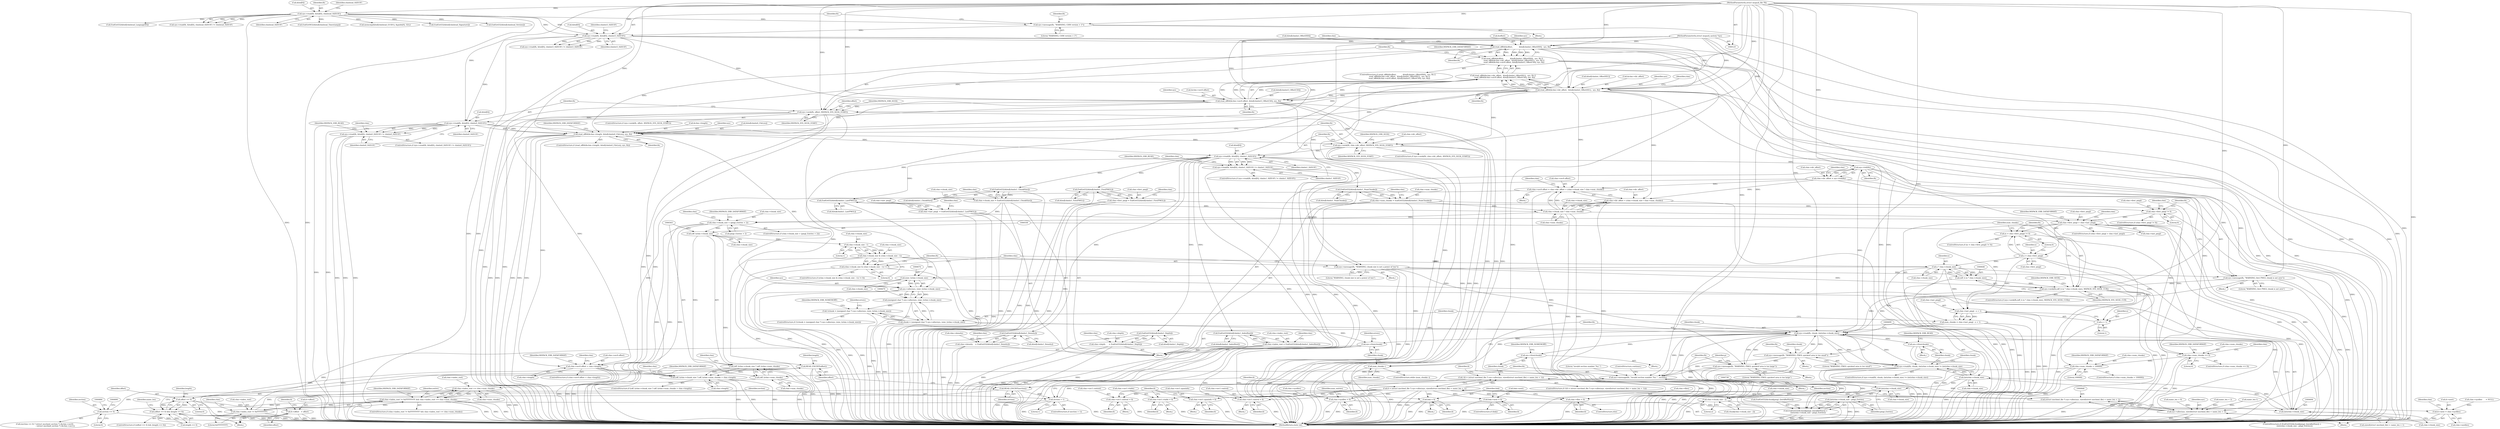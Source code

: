 digraph "0_libmspack_2f084136cfe0d05e5bf5703f3e83c6d955234b4d@API" {
"1000323" [label="(Call,read_off64(&offset,           &buf[chmhst_OffsetHS0],  sys, fh))"];
"1000310" [label="(Call,sys->read(fh, &buf[0], chmhst3_SIZEOF))"];
"1000305" [label="(Call,sys->message(fh, \"WARNING; CHM version > 3\"))"];
"1000233" [label="(Call,sys->read(fh, &buf[0], chmhead_SIZEOF))"];
"1000127" [label="(MethodParameterIn,struct mspack_file *fh)"];
"1000126" [label="(MethodParameterIn,struct mspack_system *sys)"];
"1000322" [label="(Call,read_off64(&offset,           &buf[chmhst_OffsetHS0],  sys, fh) ||\n      read_off64(&chm->dir_offset,  &buf[chmhst_OffsetHS1],  sys, fh) ||\n      read_off64(&chm->sec0.offset, &buf[chmhst3_OffsetCS0], sys, fh))"];
"1000333" [label="(Call,read_off64(&chm->dir_offset,  &buf[chmhst_OffsetHS1],  sys, fh))"];
"1000332" [label="(Call,read_off64(&chm->dir_offset,  &buf[chmhst_OffsetHS1],  sys, fh) ||\n      read_off64(&chm->sec0.offset, &buf[chmhst3_OffsetCS0], sys, fh))"];
"1000344" [label="(Call,read_off64(&chm->sec0.offset, &buf[chmhst3_OffsetCS0], sys, fh))"];
"1000361" [label="(Call,sys->seek(fh, offset, MSPACK_SYS_SEEK_START))"];
"1000370" [label="(Call,sys->read(fh, &buf[0], chmhs0_SIZEOF))"];
"1000369" [label="(Call,sys->read(fh, &buf[0], chmhs0_SIZEOF) != chmhs0_SIZEOF)"];
"1000382" [label="(Call,read_off64(&chm->length, &buf[chmhs0_FileLen], sys, fh))"];
"1000397" [label="(Call,sys->seek(fh, chm->dir_offset, MSPACK_SYS_SEEK_START))"];
"1000408" [label="(Call,sys->read(fh, &buf[0], chmhs1_SIZEOF))"];
"1000407" [label="(Call,sys->read(fh, &buf[0], chmhs1_SIZEOF) != chmhs1_SIZEOF)"];
"1000423" [label="(Call,sys->tell(fh))"];
"1000419" [label="(Call,chm->dir_offset = sys->tell(fh))"];
"1000495" [label="(Call,chm->sec0.offset = chm->dir_offset + (chm->chunk_size * chm->num_chunks))"];
"1000513" [label="(Call,chm->sec0.offset > chm->length)"];
"1000555" [label="(Call,(off_t)chm->chunk_size * (off_t)chm->num_chunks > chm->length)"];
"1000501" [label="(Call,chm->dir_offset + (chm->chunk_size * chm->num_chunks))"];
"1000586" [label="(Call,sys->message(fh, \"WARNING; chunk size is not a power of two\"))"];
"1000596" [label="(Call,sys->message(fh, \"WARNING; first PMGL chunk is not zero\"))"];
"1000643" [label="(Call,sys->seek(fh,(off_t) (x * chm->chunk_size), MSPACK_SYS_SEEK_CUR))"];
"1000690" [label="(Call,sys->read(fh, chunk, (int)chm->chunk_size))"];
"1000689" [label="(Call,sys->read(fh, chunk, (int)chm->chunk_size) != (int)chm->chunk_size)"];
"1000704" [label="(Call,sys->free(chunk))"];
"1000726" [label="(Call,sys->message(fh, \"WARNING; PMGL quickref area is too small\"))"];
"1000744" [label="(Call,sys->message(fh, \"WARNING; PMGL quickref area is too large\"))"];
"1000836" [label="(Call,sys->message(fh, \"invalid section number '%u'.\", section))"];
"1000788" [label="(Call,READ_ENCINT(section))"];
"1000832" [label="(Call,section > 1)"];
"1000880" [label="(Call,section == 0)"];
"1000856" [label="(Call,sys->free(chunk))"];
"1001050" [label="(Call,sys->free(chunk))"];
"1000429" [label="(Call,EndGetI32(&buf[chmhs1_ChunkSize]))"];
"1000425" [label="(Call,chm->chunk_size = EndGetI32(&buf[chmhs1_ChunkSize]))"];
"1000505" [label="(Call,chm->chunk_size * chm->num_chunks)"];
"1000526" [label="(Call,chm->chunk_size < (pmgl_Entries + 2))"];
"1000557" [label="(Call,(off_t)chm->chunk_size)"];
"1000556" [label="(Call,(off_t)chm->chunk_size * (off_t)chm->num_chunks)"];
"1000579" [label="(Call,chm->chunk_size - 1)"];
"1000575" [label="(Call,chm->chunk_size & (chm->chunk_size - 1))"];
"1000574" [label="(Call,(chm->chunk_size & (chm->chunk_size - 1)) != 0)"];
"1000647" [label="(Call,x * chm->chunk_size)"];
"1000645" [label="(Call,(off_t) (x * chm->chunk_size))"];
"1000658" [label="(Call,chm->last_pmgl - x + 1)"];
"1000656" [label="(Call,num_chunks = chm->last_pmgl - x + 1)"];
"1000685" [label="(Call,num_chunks--)"];
"1000662" [label="(Call,x + 1)"];
"1000673" [label="(Call,(size_t)chm->chunk_size)"];
"1000671" [label="(Call,sys->alloc(sys, (size_t)chm->chunk_size))"];
"1000669" [label="(Call,(unsigned char *) sys->alloc(sys, (size_t)chm->chunk_size))"];
"1000666" [label="(Call,!(chunk = (unsigned char *) sys->alloc(sys, (size_t)chm->chunk_size)))"];
"1000667" [label="(Call,chunk = (unsigned char *) sys->alloc(sys, (size_t)chm->chunk_size))"];
"1000847" [label="(Call,sys->alloc(sys, sizeof(struct mschmd_file) + name_len + 1))"];
"1000845" [label="(Call,(struct mschmd_file *) sys->alloc(sys, sizeof(struct mschmd_file) + name_len + 1))"];
"1000842" [label="(Call,!(fi = (struct mschmd_file *) sys->alloc(sys, sizeof(struct mschmd_file) + name_len + 1)))"];
"1000843" [label="(Call,fi = (struct mschmd_file *) sys->alloc(sys, sizeof(struct mschmd_file) + name_len + 1))"];
"1000945" [label="(Call,chm->sec1.content = fi)"];
"1000965" [label="(Call,chm->sec1.control = fi)"];
"1000985" [label="(Call,chm->sec1.spaninfo = fi)"];
"1001005" [label="(Call,chm->sec1.rtable = fi)"];
"1001019" [label="(Call,chm->sysfiles = fi)"];
"1001012" [label="(Call,fi->next = chm->sysfiles)"];
"1001028" [label="(Call,link->next = fi)"];
"1001034" [label="(Call,chm->files = fi)"];
"1001039" [label="(Call,link = fi)"];
"1000693" [label="(Call,(int)chm->chunk_size)"];
"1000698" [label="(Call,(int)chm->chunk_size)"];
"1000737" [label="(Call,(int)chm->chunk_size)"];
"1000736" [label="(Call,(int)chm->chunk_size - pmgl_Entries)"];
"1000730" [label="(Call,EndGetI32(&chunk[pmgl_QuickRefSize]) > \n        ((int)chm->chunk_size - pmgl_Entries))"];
"1000758" [label="(Call,chm->chunk_size - 2)"];
"1000537" [label="(Call,chm->num_chunks == 0)"];
"1000546" [label="(Call,chm->num_chunks > 100000)"];
"1000562" [label="(Call,(off_t)chm->num_chunks)"];
"1000617" [label="(Call,chm->index_root >= chm->num_chunks)"];
"1000611" [label="(Call,chm->index_root != 0xFFFFFFFF && chm->index_root >= chm->num_chunks)"];
"1000438" [label="(Call,EndGetI32(&buf[chmhs1_Density]))"];
"1000434" [label="(Call,chm->density    = EndGetI32(&buf[chmhs1_Density]))"];
"1000447" [label="(Call,EndGetI32(&buf[chmhs1_Depth]))"];
"1000443" [label="(Call,chm->depth      = EndGetI32(&buf[chmhs1_Depth]))"];
"1000456" [label="(Call,EndGetI32(&buf[chmhs1_IndexRoot]))"];
"1000452" [label="(Call,chm->index_root = EndGetI32(&buf[chmhs1_IndexRoot]))"];
"1000612" [label="(Call,chm->index_root != 0xFFFFFFFF)"];
"1000465" [label="(Call,EndGetI32(&buf[chmhs1_NumChunks]))"];
"1000461" [label="(Call,chm->num_chunks = EndGetI32(&buf[chmhs1_NumChunks]))"];
"1000474" [label="(Call,EndGetI32(&buf[chmhs1_FirstPMGL]))"];
"1000470" [label="(Call,chm->first_pmgl = EndGetI32(&buf[chmhs1_FirstPMGL]))"];
"1000590" [label="(Call,chm->first_pmgl != 0)"];
"1000600" [label="(Call,chm->first_pmgl > chm->last_pmgl)"];
"1000634" [label="(Call,(x = chm->first_pmgl) != 0)"];
"1000635" [label="(Call,x = chm->first_pmgl)"];
"1000483" [label="(Call,EndGetI32(&buf[chmhs1_LastPMGL]))"];
"1000479" [label="(Call,chm->last_pmgl  = EndGetI32(&buf[chmhs1_LastPMGL]))"];
"1000790" [label="(Call,READ_ENCINT(offset))"];
"1000811" [label="(Call,offset == 0)"];
"1000810" [label="(Call,(offset == 0) && (length == 0))"];
"1000895" [label="(Call,fi->offset   = offset)"];
"1000360" [label="(ControlStructure,if (sys->seek(fh, offset, MSPACK_SYS_SEEK_START)))"];
"1000516" [label="(Identifier,chm)"];
"1000333" [label="(Call,read_off64(&chm->dir_offset,  &buf[chmhst_OffsetHS1],  sys, fh))"];
"1000743" [label="(Block,)"];
"1000598" [label="(Literal,\"WARNING; first PMGL chunk is not zero\")"];
"1000436" [label="(Identifier,chm)"];
"1000666" [label="(Call,!(chunk = (unsigned char *) sys->alloc(sys, (size_t)chm->chunk_size)))"];
"1000895" [label="(Call,fi->offset   = offset)"];
"1001026" [label="(ControlStructure,if (link))"];
"1000769" [label="(Identifier,num_entries)"];
"1000410" [label="(Call,&buf[0])"];
"1000736" [label="(Call,(int)chm->chunk_size - pmgl_Entries)"];
"1000343" [label="(Identifier,fh)"];
"1001051" [label="(Identifier,chunk)"];
"1000512" [label="(ControlStructure,if (chm->sec0.offset > chm->length))"];
"1000362" [label="(Identifier,fh)"];
"1000453" [label="(Call,chm->index_root)"];
"1000759" [label="(Call,chm->chunk_size)"];
"1000439" [label="(Call,&buf[chmhs1_Density])"];
"1000130" [label="(Block,)"];
"1000418" [label="(Identifier,MSPACK_ERR_READ)"];
"1000470" [label="(Call,chm->first_pmgl = EndGetI32(&buf[chmhs1_FirstPMGL]))"];
"1000326" [label="(Call,&buf[chmhst_OffsetHS0])"];
"1000423" [label="(Call,sys->tell(fh))"];
"1000685" [label="(Call,num_chunks--)"];
"1000844" [label="(Identifier,fi)"];
"1000813" [label="(Literal,0)"];
"1000415" [label="(Identifier,chmhs1_SIZEOF)"];
"1000675" [label="(Call,chm->chunk_size)"];
"1000312" [label="(Call,&buf[0])"];
"1000537" [label="(Call,chm->num_chunks == 0)"];
"1000480" [label="(Call,chm->last_pmgl)"];
"1001038" [label="(Identifier,fi)"];
"1000626" [label="(Identifier,MSPACK_ERR_DATAFORMAT)"];
"1000157" [label="(Call,chm->sysfiles      = NULL)"];
"1000896" [label="(Call,fi->offset)"];
"1000377" [label="(Identifier,chmhs0_SIZEOF)"];
"1000568" [label="(Identifier,chm)"];
"1001034" [label="(Call,chm->files = fi)"];
"1000548" [label="(Identifier,chm)"];
"1000564" [label="(Call,chm->num_chunks)"];
"1000730" [label="(Call,EndGetI32(&chunk[pmgl_QuickRefSize]) > \n        ((int)chm->chunk_size - pmgl_Entries))"];
"1000342" [label="(Identifier,sys)"];
"1000425" [label="(Call,chm->chunk_size = EndGetI32(&buf[chmhs1_ChunkSize]))"];
"1000965" [label="(Call,chm->sec1.control = fi)"];
"1000381" [label="(ControlStructure,if (read_off64(&chm->length, &buf[chmhs0_FileLen], sys, fh)))"];
"1000814" [label="(Call,length == 0)"];
"1000293" [label="(Call,EndGetI32(&buf[chmhead_LanguageID]))"];
"1000945" [label="(Call,chm->sec1.content = fi)"];
"1000618" [label="(Call,chm->index_root)"];
"1000642" [label="(ControlStructure,if (sys->seek(fh,(off_t) (x * chm->chunk_size), MSPACK_SYS_SEEK_CUR)))"];
"1000932" [label="(Block,)"];
"1000857" [label="(Identifier,chunk)"];
"1000452" [label="(Call,chm->index_root = EndGetI32(&buf[chmhs1_IndexRoot]))"];
"1000544" [label="(Identifier,MSPACK_ERR_DATAFORMAT)"];
"1000847" [label="(Call,sys->alloc(sys, sizeof(struct mschmd_file) + name_len + 1))"];
"1001011" [label="(Identifier,fi)"];
"1000811" [label="(Call,offset == 0)"];
"1000513" [label="(Call,chm->sec0.offset > chm->length)"];
"1000369" [label="(Call,sys->read(fh, &buf[0], chmhs0_SIZEOF) != chmhs0_SIZEOF)"];
"1000703" [label="(Block,)"];
"1001029" [label="(Call,link->next)"];
"1000317" [label="(Identifier,chmhst3_SIZEOF)"];
"1000348" [label="(Identifier,chm)"];
"1000589" [label="(ControlStructure,if (chm->first_pmgl != 0))"];
"1000705" [label="(Identifier,chunk)"];
"1000610" [label="(ControlStructure,if (chm->index_root != 0xFFFFFFFF && chm->index_root >= chm->num_chunks))"];
"1000971" [label="(Identifier,fi)"];
"1000434" [label="(Call,chm->density    = EndGetI32(&buf[chmhs1_Density]))"];
"1000643" [label="(Call,sys->seek(fh,(off_t) (x * chm->chunk_size), MSPACK_SYS_SEEK_CUR))"];
"1000494" [label="(Block,)"];
"1001028" [label="(Call,link->next = fi)"];
"1000127" [label="(MethodParameterIn,struct mspack_file *fh)"];
"1000424" [label="(Identifier,fh)"];
"1000619" [label="(Identifier,chm)"];
"1000656" [label="(Call,num_chunks = chm->last_pmgl - x + 1)"];
"1000645" [label="(Call,(off_t) (x * chm->chunk_size))"];
"1000396" [label="(ControlStructure,if (sys->seek(fh, chm->dir_offset, MSPACK_SYS_SEEK_START)))"];
"1000600" [label="(Call,chm->first_pmgl > chm->last_pmgl)"];
"1000836" [label="(Call,sys->message(fh, \"invalid section number '%u'.\", section))"];
"1000899" [label="(Identifier,offset)"];
"1000307" [label="(Literal,\"WARNING; CHM version > 3\")"];
"1000426" [label="(Call,chm->chunk_size)"];
"1000430" [label="(Call,&buf[chmhs1_ChunkSize])"];
"1001040" [label="(Identifier,link)"];
"1001005" [label="(Call,chm->sec1.rtable = fi)"];
"1000471" [label="(Call,chm->first_pmgl)"];
"1000475" [label="(Call,&buf[chmhs1_FirstPMGL])"];
"1000310" [label="(Call,sys->read(fh, &buf[0], chmhst3_SIZEOF))"];
"1000647" [label="(Call,x * chm->chunk_size)"];
"1000810" [label="(Call,(offset == 0) && (length == 0))"];
"1000448" [label="(Call,&buf[chmhs1_Depth])"];
"1000311" [label="(Identifier,fh)"];
"1000539" [label="(Identifier,chm)"];
"1000577" [label="(Identifier,chm)"];
"1000682" [label="(Identifier,errors)"];
"1001055" [label="(Identifier,errors)"];
"1001039" [label="(Call,link = fi)"];
"1000946" [label="(Call,chm->sec1.content)"];
"1000727" [label="(Identifier,fh)"];
"1000746" [label="(Literal,\"WARNING; PMGL quickref area is too large\")"];
"1000673" [label="(Call,(size_t)chm->chunk_size)"];
"1000991" [label="(Identifier,fi)"];
"1000599" [label="(ControlStructure,if (chm->first_pmgl > chm->last_pmgl))"];
"1000882" [label="(Literal,0)"];
"1000351" [label="(Call,&buf[chmhst3_OffsetCS0])"];
"1000734" [label="(Identifier,chunk)"];
"1000739" [label="(Call,chm->chunk_size)"];
"1000951" [label="(Identifier,fi)"];
"1000336" [label="(Identifier,chm)"];
"1000789" [label="(Identifier,section)"];
"1000609" [label="(Identifier,MSPACK_ERR_DATAFORMAT)"];
"1000554" [label="(ControlStructure,if ((off_t)chm->chunk_size * (off_t)chm->num_chunks > chm->length))"];
"1000832" [label="(Call,section > 1)"];
"1000859" [label="(Identifier,MSPACK_ERR_NOMEMORY)"];
"1000559" [label="(Call,chm->chunk_size)"];
"1000671" [label="(Call,sys->alloc(sys, (size_t)chm->chunk_size))"];
"1000579" [label="(Call,chm->chunk_size - 1)"];
"1000383" [label="(Call,&chm->length)"];
"1000826" [label="(Call,name_len-1)"];
"1000528" [label="(Identifier,chm)"];
"1000580" [label="(Call,chm->chunk_size)"];
"1000557" [label="(Call,(off_t)chm->chunk_size)"];
"1000359" [label="(Identifier,MSPACK_ERR_DATAFORMAT)"];
"1000535" [label="(Identifier,MSPACK_ERR_DATAFORMAT)"];
"1000402" [label="(Identifier,MSPACK_SYS_SEEK_START)"];
"1000363" [label="(Identifier,offset)"];
"1000461" [label="(Call,chm->num_chunks = EndGetI32(&buf[chmhs1_NumChunks]))"];
"1000584" [label="(Literal,0)"];
"1000429" [label="(Call,EndGetI32(&buf[chmhs1_ChunkSize]))"];
"1000484" [label="(Call,&buf[chmhs1_LastPMGL])"];
"1000758" [label="(Call,chm->chunk_size - 2)"];
"1000686" [label="(Identifier,num_chunks)"];
"1000665" [label="(ControlStructure,if (!(chunk = (unsigned char *) sys->alloc(sys, (size_t)chm->chunk_size))))"];
"1000232" [label="(Call,sys->read(fh, &buf[0], chmhead_SIZEOF) != chmhead_SIZEOF)"];
"1000831" [label="(ControlStructure,if (section > 1))"];
"1000372" [label="(Call,&buf[0])"];
"1000684" [label="(ControlStructure,while (num_chunks--))"];
"1001050" [label="(Call,sys->free(chunk))"];
"1000601" [label="(Call,chm->first_pmgl)"];
"1000572" [label="(Identifier,MSPACK_ERR_DATAFORMAT)"];
"1000881" [label="(Identifier,section)"];
"1000737" [label="(Call,(int)chm->chunk_size)"];
"1000855" [label="(Block,)"];
"1000862" [label="(Identifier,fi)"];
"1001012" [label="(Call,fi->next = chm->sysfiles)"];
"1000725" [label="(Block,)"];
"1000707" [label="(Identifier,MSPACK_ERR_READ)"];
"1000397" [label="(Call,sys->seek(fh, chm->dir_offset, MSPACK_SYS_SEEK_START))"];
"1000496" [label="(Call,chm->sec0.offset)"];
"1001016" [label="(Call,chm->sysfiles)"];
"1000695" [label="(Call,chm->chunk_size)"];
"1000239" [label="(Identifier,chmhead_SIZEOF)"];
"1000586" [label="(Call,sys->message(fh, \"WARNING; chunk size is not a power of two\"))"];
"1000233" [label="(Call,sys->read(fh, &buf[0], chmhead_SIZEOF))"];
"1000728" [label="(Literal,\"WARNING; PMGL quickref area is too small\")"];
"1000304" [label="(Block,)"];
"1000691" [label="(Identifier,fh)"];
"1000553" [label="(Identifier,MSPACK_ERR_DATAFORMAT)"];
"1001035" [label="(Call,chm->files)"];
"1001021" [label="(Identifier,chm)"];
"1000385" [label="(Identifier,chm)"];
"1000649" [label="(Call,chm->chunk_size)"];
"1000126" [label="(MethodParameterIn,struct mspack_system *sys)"];
"1000391" [label="(Identifier,sys)"];
"1000321" [label="(ControlStructure,if (read_off64(&offset,           &buf[chmhst_OffsetHS0],  sys, fh) ||\n      read_off64(&chm->dir_offset,  &buf[chmhst_OffsetHS1],  sys, fh) ||\n      read_off64(&chm->sec0.offset, &buf[chmhst3_OffsetCS0], sys, fh)))"];
"1000587" [label="(Identifier,fh)"];
"1000454" [label="(Identifier,chm)"];
"1000613" [label="(Call,chm->index_root)"];
"1000501" [label="(Call,chm->dir_offset + (chm->chunk_size * chm->num_chunks))"];
"1000545" [label="(ControlStructure,if (chm->num_chunks > 100000))"];
"1000583" [label="(Literal,1)"];
"1000713" [label="(Identifier,chunk)"];
"1000791" [label="(Identifier,offset)"];
"1000409" [label="(Identifier,fh)"];
"1000556" [label="(Call,(off_t)chm->chunk_size * (off_t)chm->num_chunks)"];
"1000370" [label="(Call,sys->read(fh, &buf[0], chmhs0_SIZEOF))"];
"1000309" [label="(Call,sys->read(fh, &buf[0], chmhst3_SIZEOF) != chmhst3_SIZEOF)"];
"1000438" [label="(Call,EndGetI32(&buf[chmhs1_Density]))"];
"1000652" [label="(Identifier,MSPACK_SYS_SEEK_CUR)"];
"1000332" [label="(Call,read_off64(&chm->dir_offset,  &buf[chmhst_OffsetHS1],  sys, fh) ||\n      read_off64(&chm->sec0.offset, &buf[chmhst3_OffsetCS0], sys, fh))"];
"1000617" [label="(Call,chm->index_root >= chm->num_chunks)"];
"1000604" [label="(Call,chm->last_pmgl)"];
"1000614" [label="(Identifier,chm)"];
"1000419" [label="(Call,chm->dir_offset = sys->tell(fh))"];
"1000382" [label="(Call,read_off64(&chm->length, &buf[chmhs0_FileLen], sys, fh))"];
"1000668" [label="(Identifier,chunk)"];
"1000984" [label="(Block,)"];
"1000756" [label="(Call,chunk[chm->chunk_size - 2])"];
"1000662" [label="(Call,x + 1)"];
"1000331" [label="(Identifier,fh)"];
"1000594" [label="(Literal,0)"];
"1000456" [label="(Call,EndGetI32(&buf[chmhs1_IndexRoot]))"];
"1000821" [label="(Identifier,name_len)"];
"1000835" [label="(Block,)"];
"1000879" [label="(Call,(section == 0) ? (struct mschmd_section *) (&chm->sec0)\n                                     : (struct mschmd_section *) (&chm->sec1))"];
"1000574" [label="(Call,(chm->chunk_size & (chm->chunk_size - 1)) != 0)"];
"1000820" [label="(Call,name_len > 0)"];
"1000435" [label="(Call,chm->density)"];
"1000664" [label="(Literal,1)"];
"1001019" [label="(Call,chm->sysfiles = fi)"];
"1001033" [label="(ControlStructure,else)"];
"1000644" [label="(Identifier,fh)"];
"1000986" [label="(Call,chm->sec1.spaninfo)"];
"1000483" [label="(Call,EndGetI32(&buf[chmhs1_LastPMGL]))"];
"1000602" [label="(Identifier,chm)"];
"1000505" [label="(Call,chm->chunk_size * chm->num_chunks)"];
"1000421" [label="(Identifier,chm)"];
"1001014" [label="(Identifier,fi)"];
"1000322" [label="(Call,read_off64(&offset,           &buf[chmhst_OffsetHS0],  sys, fh) ||\n      read_off64(&chm->dir_offset,  &buf[chmhst_OffsetHS1],  sys, fh) ||\n      read_off64(&chm->sec0.offset, &buf[chmhst3_OffsetCS0], sys, fh))"];
"1000462" [label="(Call,chm->num_chunks)"];
"1000838" [label="(Literal,\"invalid section number '%u'.\")"];
"1000526" [label="(Call,chm->chunk_size < (pmgl_Entries + 2))"];
"1000284" [label="(Call,EndGetM32(&buf[chmhead_Timestamp]))"];
"1000338" [label="(Call,&buf[chmhst_OffsetHS1])"];
"1000355" [label="(Identifier,sys)"];
"1000592" [label="(Identifier,chm)"];
"1000680" [label="(Identifier,MSPACK_ERR_NOMEMORY)"];
"1000597" [label="(Identifier,fh)"];
"1000525" [label="(ControlStructure,if (chm->chunk_size < (pmgl_Entries + 2)))"];
"1000506" [label="(Call,chm->chunk_size)"];
"1000840" [label="(ControlStructure,continue;)"];
"1000457" [label="(Call,&buf[chmhs1_IndexRoot])"];
"1000536" [label="(ControlStructure,if (chm->num_chunks == 0))"];
"1000502" [label="(Call,chm->dir_offset)"];
"1000629" [label="(Identifier,entire)"];
"1000809" [label="(ControlStructure,if ((offset == 0) && (length == 0)))"];
"1000371" [label="(Identifier,fh)"];
"1000316" [label="(Identifier,chmhst3_SIZEOF)"];
"1000573" [label="(ControlStructure,if ((chm->chunk_size & (chm->chunk_size - 1)) != 0))"];
"1000414" [label="(Identifier,chmhs1_SIZEOF)"];
"1000562" [label="(Call,(off_t)chm->num_chunks)"];
"1000575" [label="(Call,chm->chunk_size & (chm->chunk_size - 1))"];
"1000514" [label="(Call,chm->sec0.offset)"];
"1000344" [label="(Call,read_off64(&chm->sec0.offset, &buf[chmhst3_OffsetCS0], sys, fh))"];
"1000555" [label="(Call,(off_t)chm->chunk_size * (off_t)chm->num_chunks > chm->length)"];
"1000235" [label="(Call,&buf[0])"];
"1000672" [label="(Identifier,sys)"];
"1000841" [label="(ControlStructure,if (!(fi = (struct mschmd_file *) sys->alloc(sys, sizeof(struct mschmd_file) + name_len + 1))))"];
"1000637" [label="(Call,chm->first_pmgl)"];
"1000509" [label="(Call,chm->num_chunks)"];
"1000944" [label="(Block,)"];
"1000985" [label="(Call,chm->sec1.spaninfo = fi)"];
"1000474" [label="(Call,EndGetI32(&buf[chmhs1_FirstPMGL]))"];
"1000843" [label="(Call,fi = (struct mschmd_file *) sys->alloc(sys, sizeof(struct mschmd_file) + name_len + 1))"];
"1000324" [label="(Call,&offset)"];
"1000770" [label="(Block,)"];
"1000463" [label="(Identifier,chm)"];
"1000616" [label="(Literal,0xFFFFFFFF)"];
"1000466" [label="(Call,&buf[chmhs1_NumChunks])"];
"1000585" [label="(Block,)"];
"1000744" [label="(Call,sys->message(fh, \"WARNING; PMGL quickref area is too large\"))"];
"1000729" [label="(ControlStructure,if (EndGetI32(&chunk[pmgl_QuickRefSize]) > \n        ((int)chm->chunk_size - pmgl_Entries)))"];
"1001013" [label="(Call,fi->next)"];
"1000495" [label="(Call,chm->sec0.offset = chm->dir_offset + (chm->chunk_size * chm->num_chunks))"];
"1000698" [label="(Call,(int)chm->chunk_size)"];
"1000690" [label="(Call,sys->read(fh, chunk, (int)chm->chunk_size))"];
"1000334" [label="(Call,&chm->dir_offset)"];
"1000667" [label="(Call,chunk = (unsigned char *) sys->alloc(sys, (size_t)chm->chunk_size))"];
"1000663" [label="(Identifier,x)"];
"1000849" [label="(Call,sizeof(struct mschmd_file) + name_len + 1)"];
"1000405" [label="(Identifier,MSPACK_ERR_SEEK)"];
"1000815" [label="(Identifier,length)"];
"1000834" [label="(Literal,1)"];
"1000367" [label="(Identifier,MSPACK_ERR_SEEK)"];
"1001059" [label="(MethodReturn,static int)"];
"1001004" [label="(Block,)"];
"1000726" [label="(Call,sys->message(fh, \"WARNING; PMGL quickref area is too small\"))"];
"1000443" [label="(Call,chm->depth      = EndGetI32(&buf[chmhs1_Depth]))"];
"1000541" [label="(Literal,0)"];
"1000345" [label="(Call,&chm->sec0.offset)"];
"1000392" [label="(Identifier,fh)"];
"1000576" [label="(Call,chm->chunk_size)"];
"1000567" [label="(Call,chm->length)"];
"1000376" [label="(Identifier,chmhs0_SIZEOF)"];
"1001006" [label="(Call,chm->sec1.rtable)"];
"1000689" [label="(Call,sys->read(fh, chunk, (int)chm->chunk_size) != (int)chm->chunk_size)"];
"1000839" [label="(Identifier,section)"];
"1000640" [label="(Literal,0)"];
"1000330" [label="(Identifier,sys)"];
"1000234" [label="(Identifier,fh)"];
"1000364" [label="(Identifier,MSPACK_SYS_SEEK_START)"];
"1000595" [label="(Block,)"];
"1000420" [label="(Call,chm->dir_offset)"];
"1000657" [label="(Identifier,num_chunks)"];
"1000856" [label="(Call,sys->free(chunk))"];
"1000848" [label="(Identifier,sys)"];
"1000659" [label="(Call,chm->last_pmgl)"];
"1000465" [label="(Call,EndGetI32(&buf[chmhs1_NumChunks]))"];
"1000447" [label="(Call,EndGetI32(&buf[chmhs1_Depth]))"];
"1001025" [label="(Block,)"];
"1000790" [label="(Call,READ_ENCINT(offset))"];
"1000704" [label="(Call,sys->free(chunk))"];
"1000546" [label="(Call,chm->num_chunks > 100000)"];
"1000407" [label="(Call,sys->read(fh, &buf[0], chmhs1_SIZEOF) != chmhs1_SIZEOF)"];
"1000596" [label="(Call,sys->message(fh, \"WARNING; first PMGL chunk is not zero\"))"];
"1000964" [label="(Block,)"];
"1000491" [label="(Identifier,chm)"];
"1000472" [label="(Identifier,chm)"];
"1000837" [label="(Identifier,fh)"];
"1000398" [label="(Identifier,fh)"];
"1000240" [label="(Identifier,chmhead_SIZEOF)"];
"1000612" [label="(Call,chm->index_root != 0xFFFFFFFF)"];
"1000633" [label="(ControlStructure,if ((x = chm->first_pmgl) != 0))"];
"1000693" [label="(Call,(int)chm->chunk_size)"];
"1000658" [label="(Call,chm->last_pmgl - x + 1)"];
"1001041" [label="(Identifier,fi)"];
"1000445" [label="(Identifier,chm)"];
"1000745" [label="(Identifier,fh)"];
"1000305" [label="(Call,sys->message(fh, \"WARNING; CHM version > 3\"))"];
"1000692" [label="(Identifier,chunk)"];
"1000793" [label="(Identifier,length)"];
"1000527" [label="(Call,chm->chunk_size)"];
"1000387" [label="(Call,&buf[chmhs0_FileLen])"];
"1000700" [label="(Call,chm->chunk_size)"];
"1001023" [label="(Identifier,fi)"];
"1000591" [label="(Call,chm->first_pmgl)"];
"1000634" [label="(Call,(x = chm->first_pmgl) != 0)"];
"1000368" [label="(ControlStructure,if (sys->read(fh, &buf[0], chmhs0_SIZEOF) != chmhs0_SIZEOF))"];
"1000427" [label="(Identifier,chm)"];
"1000590" [label="(Call,chm->first_pmgl != 0)"];
"1000731" [label="(Call,EndGetI32(&chunk[pmgl_QuickRefSize]))"];
"1000530" [label="(Call,pmgl_Entries + 2)"];
"1000588" [label="(Literal,\"WARNING; chunk size is not a power of two\")"];
"1000524" [label="(Identifier,MSPACK_ERR_DATAFORMAT)"];
"1001020" [label="(Call,chm->sysfiles)"];
"1000842" [label="(Call,!(fi = (struct mschmd_file *) sys->alloc(sys, sizeof(struct mschmd_file) + name_len + 1)))"];
"1000796" [label="(Call,name_len < 2)"];
"1000966" [label="(Call,chm->sec1.control)"];
"1000257" [label="(Call,memcmp(&buf[chmhead_GUID1], &guids[0], 32L))"];
"1000356" [label="(Identifier,fh)"];
"1000833" [label="(Identifier,section)"];
"1000408" [label="(Call,sys->read(fh, &buf[0], chmhs1_SIZEOF))"];
"1000845" [label="(Call,(struct mschmd_file *) sys->alloc(sys, sizeof(struct mschmd_file) + name_len + 1))"];
"1000399" [label="(Call,chm->dir_offset)"];
"1000669" [label="(Call,(unsigned char *) sys->alloc(sys, (size_t)chm->chunk_size))"];
"1000902" [label="(Identifier,fi)"];
"1000655" [label="(Identifier,MSPACK_ERR_SEEK)"];
"1000395" [label="(Identifier,MSPACK_ERR_DATAFORMAT)"];
"1000406" [label="(ControlStructure,if (sys->read(fh, &buf[0], chmhs1_SIZEOF) != chmhs1_SIZEOF))"];
"1000481" [label="(Identifier,chm)"];
"1000519" [label="(Call,chm->length)"];
"1000538" [label="(Call,chm->num_chunks)"];
"1001032" [label="(Identifier,fi)"];
"1000323" [label="(Call,read_off64(&offset,           &buf[chmhst_OffsetHS0],  sys, fh))"];
"1000246" [label="(Call,EndGetI32(&buf[chmhead_Signature]))"];
"1000636" [label="(Identifier,x)"];
"1000479" [label="(Call,chm->last_pmgl  = EndGetI32(&buf[chmhs1_LastPMGL]))"];
"1000361" [label="(Call,sys->seek(fh, offset, MSPACK_SYS_SEEK_START))"];
"1000621" [label="(Call,chm->num_chunks)"];
"1000547" [label="(Call,chm->num_chunks)"];
"1000762" [label="(Literal,2)"];
"1000812" [label="(Identifier,offset)"];
"1000444" [label="(Call,chm->depth)"];
"1000380" [label="(Identifier,MSPACK_ERR_READ)"];
"1000550" [label="(Literal,100000)"];
"1000306" [label="(Identifier,fh)"];
"1000880" [label="(Call,section == 0)"];
"1000275" [label="(Call,EndGetI32(&buf[chmhead_Version]))"];
"1000611" [label="(Call,chm->index_root != 0xFFFFFFFF && chm->index_root >= chm->num_chunks)"];
"1000742" [label="(Identifier,pmgl_Entries)"];
"1000748" [label="(Identifier,p)"];
"1000688" [label="(ControlStructure,if (sys->read(fh, chunk, (int)chm->chunk_size) != (int)chm->chunk_size))"];
"1000635" [label="(Call,x = chm->first_pmgl)"];
"1000788" [label="(Call,READ_ENCINT(section))"];
"1000648" [label="(Identifier,x)"];
"1000323" -> "1000322"  [label="AST: "];
"1000323" -> "1000331"  [label="CFG: "];
"1000324" -> "1000323"  [label="AST: "];
"1000326" -> "1000323"  [label="AST: "];
"1000330" -> "1000323"  [label="AST: "];
"1000331" -> "1000323"  [label="AST: "];
"1000336" -> "1000323"  [label="CFG: "];
"1000322" -> "1000323"  [label="CFG: "];
"1000323" -> "1001059"  [label="DDG: "];
"1000323" -> "1001059"  [label="DDG: "];
"1000323" -> "1001059"  [label="DDG: "];
"1000323" -> "1001059"  [label="DDG: "];
"1000323" -> "1000322"  [label="DDG: "];
"1000323" -> "1000322"  [label="DDG: "];
"1000323" -> "1000322"  [label="DDG: "];
"1000323" -> "1000322"  [label="DDG: "];
"1000310" -> "1000323"  [label="DDG: "];
"1000310" -> "1000323"  [label="DDG: "];
"1000126" -> "1000323"  [label="DDG: "];
"1000127" -> "1000323"  [label="DDG: "];
"1000323" -> "1000333"  [label="DDG: "];
"1000323" -> "1000333"  [label="DDG: "];
"1000323" -> "1000361"  [label="DDG: "];
"1000323" -> "1000382"  [label="DDG: "];
"1000310" -> "1000309"  [label="AST: "];
"1000310" -> "1000316"  [label="CFG: "];
"1000311" -> "1000310"  [label="AST: "];
"1000312" -> "1000310"  [label="AST: "];
"1000316" -> "1000310"  [label="AST: "];
"1000317" -> "1000310"  [label="CFG: "];
"1000310" -> "1001059"  [label="DDG: "];
"1000310" -> "1001059"  [label="DDG: "];
"1000310" -> "1000309"  [label="DDG: "];
"1000310" -> "1000309"  [label="DDG: "];
"1000310" -> "1000309"  [label="DDG: "];
"1000305" -> "1000310"  [label="DDG: "];
"1000233" -> "1000310"  [label="DDG: "];
"1000233" -> "1000310"  [label="DDG: "];
"1000127" -> "1000310"  [label="DDG: "];
"1000310" -> "1000333"  [label="DDG: "];
"1000310" -> "1000344"  [label="DDG: "];
"1000310" -> "1000370"  [label="DDG: "];
"1000305" -> "1000304"  [label="AST: "];
"1000305" -> "1000307"  [label="CFG: "];
"1000306" -> "1000305"  [label="AST: "];
"1000307" -> "1000305"  [label="AST: "];
"1000311" -> "1000305"  [label="CFG: "];
"1000305" -> "1001059"  [label="DDG: "];
"1000233" -> "1000305"  [label="DDG: "];
"1000127" -> "1000305"  [label="DDG: "];
"1000233" -> "1000232"  [label="AST: "];
"1000233" -> "1000239"  [label="CFG: "];
"1000234" -> "1000233"  [label="AST: "];
"1000235" -> "1000233"  [label="AST: "];
"1000239" -> "1000233"  [label="AST: "];
"1000240" -> "1000233"  [label="CFG: "];
"1000233" -> "1001059"  [label="DDG: "];
"1000233" -> "1001059"  [label="DDG: "];
"1000233" -> "1000232"  [label="DDG: "];
"1000233" -> "1000232"  [label="DDG: "];
"1000233" -> "1000232"  [label="DDG: "];
"1000127" -> "1000233"  [label="DDG: "];
"1000233" -> "1000246"  [label="DDG: "];
"1000233" -> "1000257"  [label="DDG: "];
"1000233" -> "1000275"  [label="DDG: "];
"1000233" -> "1000284"  [label="DDG: "];
"1000233" -> "1000293"  [label="DDG: "];
"1000127" -> "1000125"  [label="AST: "];
"1000127" -> "1001059"  [label="DDG: "];
"1000127" -> "1000333"  [label="DDG: "];
"1000127" -> "1000344"  [label="DDG: "];
"1000127" -> "1000361"  [label="DDG: "];
"1000127" -> "1000370"  [label="DDG: "];
"1000127" -> "1000382"  [label="DDG: "];
"1000127" -> "1000397"  [label="DDG: "];
"1000127" -> "1000408"  [label="DDG: "];
"1000127" -> "1000423"  [label="DDG: "];
"1000127" -> "1000586"  [label="DDG: "];
"1000127" -> "1000596"  [label="DDG: "];
"1000127" -> "1000643"  [label="DDG: "];
"1000127" -> "1000690"  [label="DDG: "];
"1000127" -> "1000726"  [label="DDG: "];
"1000127" -> "1000744"  [label="DDG: "];
"1000127" -> "1000836"  [label="DDG: "];
"1000126" -> "1000125"  [label="AST: "];
"1000126" -> "1001059"  [label="DDG: "];
"1000126" -> "1000333"  [label="DDG: "];
"1000126" -> "1000344"  [label="DDG: "];
"1000126" -> "1000382"  [label="DDG: "];
"1000126" -> "1000671"  [label="DDG: "];
"1000126" -> "1000847"  [label="DDG: "];
"1000322" -> "1000321"  [label="AST: "];
"1000322" -> "1000332"  [label="CFG: "];
"1000332" -> "1000322"  [label="AST: "];
"1000359" -> "1000322"  [label="CFG: "];
"1000362" -> "1000322"  [label="CFG: "];
"1000322" -> "1001059"  [label="DDG: "];
"1000322" -> "1001059"  [label="DDG: "];
"1000322" -> "1001059"  [label="DDG: "];
"1000332" -> "1000322"  [label="DDG: "];
"1000332" -> "1000322"  [label="DDG: "];
"1000333" -> "1000332"  [label="AST: "];
"1000333" -> "1000343"  [label="CFG: "];
"1000334" -> "1000333"  [label="AST: "];
"1000338" -> "1000333"  [label="AST: "];
"1000342" -> "1000333"  [label="AST: "];
"1000343" -> "1000333"  [label="AST: "];
"1000348" -> "1000333"  [label="CFG: "];
"1000332" -> "1000333"  [label="CFG: "];
"1000333" -> "1001059"  [label="DDG: "];
"1000333" -> "1001059"  [label="DDG: "];
"1000333" -> "1001059"  [label="DDG: "];
"1000333" -> "1001059"  [label="DDG: "];
"1000333" -> "1000332"  [label="DDG: "];
"1000333" -> "1000332"  [label="DDG: "];
"1000333" -> "1000332"  [label="DDG: "];
"1000333" -> "1000332"  [label="DDG: "];
"1000333" -> "1000344"  [label="DDG: "];
"1000333" -> "1000344"  [label="DDG: "];
"1000333" -> "1000361"  [label="DDG: "];
"1000333" -> "1000382"  [label="DDG: "];
"1000333" -> "1000397"  [label="DDG: "];
"1000333" -> "1000495"  [label="DDG: "];
"1000333" -> "1000501"  [label="DDG: "];
"1000332" -> "1000344"  [label="CFG: "];
"1000344" -> "1000332"  [label="AST: "];
"1000332" -> "1001059"  [label="DDG: "];
"1000332" -> "1001059"  [label="DDG: "];
"1000344" -> "1000332"  [label="DDG: "];
"1000344" -> "1000332"  [label="DDG: "];
"1000344" -> "1000332"  [label="DDG: "];
"1000344" -> "1000332"  [label="DDG: "];
"1000344" -> "1000356"  [label="CFG: "];
"1000345" -> "1000344"  [label="AST: "];
"1000351" -> "1000344"  [label="AST: "];
"1000355" -> "1000344"  [label="AST: "];
"1000356" -> "1000344"  [label="AST: "];
"1000344" -> "1001059"  [label="DDG: "];
"1000344" -> "1001059"  [label="DDG: "];
"1000344" -> "1001059"  [label="DDG: "];
"1000344" -> "1001059"  [label="DDG: "];
"1000344" -> "1000361"  [label="DDG: "];
"1000344" -> "1000382"  [label="DDG: "];
"1000344" -> "1000513"  [label="DDG: "];
"1000361" -> "1000360"  [label="AST: "];
"1000361" -> "1000364"  [label="CFG: "];
"1000362" -> "1000361"  [label="AST: "];
"1000363" -> "1000361"  [label="AST: "];
"1000364" -> "1000361"  [label="AST: "];
"1000367" -> "1000361"  [label="CFG: "];
"1000371" -> "1000361"  [label="CFG: "];
"1000361" -> "1001059"  [label="DDG: "];
"1000361" -> "1001059"  [label="DDG: "];
"1000361" -> "1001059"  [label="DDG: "];
"1000361" -> "1001059"  [label="DDG: "];
"1000361" -> "1000370"  [label="DDG: "];
"1000361" -> "1000397"  [label="DDG: "];
"1000361" -> "1000790"  [label="DDG: "];
"1000370" -> "1000369"  [label="AST: "];
"1000370" -> "1000376"  [label="CFG: "];
"1000371" -> "1000370"  [label="AST: "];
"1000372" -> "1000370"  [label="AST: "];
"1000376" -> "1000370"  [label="AST: "];
"1000377" -> "1000370"  [label="CFG: "];
"1000370" -> "1001059"  [label="DDG: "];
"1000370" -> "1001059"  [label="DDG: "];
"1000370" -> "1000369"  [label="DDG: "];
"1000370" -> "1000369"  [label="DDG: "];
"1000370" -> "1000369"  [label="DDG: "];
"1000370" -> "1000382"  [label="DDG: "];
"1000370" -> "1000382"  [label="DDG: "];
"1000370" -> "1000408"  [label="DDG: "];
"1000369" -> "1000368"  [label="AST: "];
"1000369" -> "1000377"  [label="CFG: "];
"1000377" -> "1000369"  [label="AST: "];
"1000380" -> "1000369"  [label="CFG: "];
"1000385" -> "1000369"  [label="CFG: "];
"1000369" -> "1001059"  [label="DDG: "];
"1000369" -> "1001059"  [label="DDG: "];
"1000369" -> "1001059"  [label="DDG: "];
"1000382" -> "1000381"  [label="AST: "];
"1000382" -> "1000392"  [label="CFG: "];
"1000383" -> "1000382"  [label="AST: "];
"1000387" -> "1000382"  [label="AST: "];
"1000391" -> "1000382"  [label="AST: "];
"1000392" -> "1000382"  [label="AST: "];
"1000395" -> "1000382"  [label="CFG: "];
"1000398" -> "1000382"  [label="CFG: "];
"1000382" -> "1001059"  [label="DDG: "];
"1000382" -> "1001059"  [label="DDG: "];
"1000382" -> "1001059"  [label="DDG: "];
"1000382" -> "1001059"  [label="DDG: "];
"1000382" -> "1001059"  [label="DDG: "];
"1000382" -> "1000397"  [label="DDG: "];
"1000382" -> "1000513"  [label="DDG: "];
"1000382" -> "1000555"  [label="DDG: "];
"1000382" -> "1000671"  [label="DDG: "];
"1000397" -> "1000396"  [label="AST: "];
"1000397" -> "1000402"  [label="CFG: "];
"1000398" -> "1000397"  [label="AST: "];
"1000399" -> "1000397"  [label="AST: "];
"1000402" -> "1000397"  [label="AST: "];
"1000405" -> "1000397"  [label="CFG: "];
"1000409" -> "1000397"  [label="CFG: "];
"1000397" -> "1001059"  [label="DDG: "];
"1000397" -> "1001059"  [label="DDG: "];
"1000397" -> "1001059"  [label="DDG: "];
"1000397" -> "1001059"  [label="DDG: "];
"1000397" -> "1000408"  [label="DDG: "];
"1000408" -> "1000407"  [label="AST: "];
"1000408" -> "1000414"  [label="CFG: "];
"1000409" -> "1000408"  [label="AST: "];
"1000410" -> "1000408"  [label="AST: "];
"1000414" -> "1000408"  [label="AST: "];
"1000415" -> "1000408"  [label="CFG: "];
"1000408" -> "1001059"  [label="DDG: "];
"1000408" -> "1001059"  [label="DDG: "];
"1000408" -> "1000407"  [label="DDG: "];
"1000408" -> "1000407"  [label="DDG: "];
"1000408" -> "1000407"  [label="DDG: "];
"1000408" -> "1000423"  [label="DDG: "];
"1000408" -> "1000429"  [label="DDG: "];
"1000408" -> "1000438"  [label="DDG: "];
"1000408" -> "1000447"  [label="DDG: "];
"1000408" -> "1000456"  [label="DDG: "];
"1000408" -> "1000465"  [label="DDG: "];
"1000408" -> "1000474"  [label="DDG: "];
"1000408" -> "1000483"  [label="DDG: "];
"1000407" -> "1000406"  [label="AST: "];
"1000407" -> "1000415"  [label="CFG: "];
"1000415" -> "1000407"  [label="AST: "];
"1000418" -> "1000407"  [label="CFG: "];
"1000421" -> "1000407"  [label="CFG: "];
"1000407" -> "1001059"  [label="DDG: "];
"1000407" -> "1001059"  [label="DDG: "];
"1000407" -> "1001059"  [label="DDG: "];
"1000423" -> "1000419"  [label="AST: "];
"1000423" -> "1000424"  [label="CFG: "];
"1000424" -> "1000423"  [label="AST: "];
"1000419" -> "1000423"  [label="CFG: "];
"1000423" -> "1001059"  [label="DDG: "];
"1000423" -> "1000419"  [label="DDG: "];
"1000423" -> "1000586"  [label="DDG: "];
"1000423" -> "1000596"  [label="DDG: "];
"1000423" -> "1000643"  [label="DDG: "];
"1000423" -> "1000690"  [label="DDG: "];
"1000419" -> "1000130"  [label="AST: "];
"1000420" -> "1000419"  [label="AST: "];
"1000427" -> "1000419"  [label="CFG: "];
"1000419" -> "1001059"  [label="DDG: "];
"1000419" -> "1001059"  [label="DDG: "];
"1000419" -> "1000495"  [label="DDG: "];
"1000419" -> "1000501"  [label="DDG: "];
"1000495" -> "1000494"  [label="AST: "];
"1000495" -> "1000501"  [label="CFG: "];
"1000496" -> "1000495"  [label="AST: "];
"1000501" -> "1000495"  [label="AST: "];
"1000516" -> "1000495"  [label="CFG: "];
"1000495" -> "1001059"  [label="DDG: "];
"1000505" -> "1000495"  [label="DDG: "];
"1000505" -> "1000495"  [label="DDG: "];
"1000495" -> "1000513"  [label="DDG: "];
"1000513" -> "1000512"  [label="AST: "];
"1000513" -> "1000519"  [label="CFG: "];
"1000514" -> "1000513"  [label="AST: "];
"1000519" -> "1000513"  [label="AST: "];
"1000524" -> "1000513"  [label="CFG: "];
"1000528" -> "1000513"  [label="CFG: "];
"1000513" -> "1001059"  [label="DDG: "];
"1000513" -> "1001059"  [label="DDG: "];
"1000513" -> "1001059"  [label="DDG: "];
"1000513" -> "1000555"  [label="DDG: "];
"1000555" -> "1000554"  [label="AST: "];
"1000555" -> "1000567"  [label="CFG: "];
"1000556" -> "1000555"  [label="AST: "];
"1000567" -> "1000555"  [label="AST: "];
"1000572" -> "1000555"  [label="CFG: "];
"1000577" -> "1000555"  [label="CFG: "];
"1000555" -> "1001059"  [label="DDG: "];
"1000555" -> "1001059"  [label="DDG: "];
"1000555" -> "1001059"  [label="DDG: "];
"1000556" -> "1000555"  [label="DDG: "];
"1000556" -> "1000555"  [label="DDG: "];
"1000501" -> "1000505"  [label="CFG: "];
"1000502" -> "1000501"  [label="AST: "];
"1000505" -> "1000501"  [label="AST: "];
"1000501" -> "1001059"  [label="DDG: "];
"1000501" -> "1001059"  [label="DDG: "];
"1000505" -> "1000501"  [label="DDG: "];
"1000505" -> "1000501"  [label="DDG: "];
"1000586" -> "1000585"  [label="AST: "];
"1000586" -> "1000588"  [label="CFG: "];
"1000587" -> "1000586"  [label="AST: "];
"1000588" -> "1000586"  [label="AST: "];
"1000592" -> "1000586"  [label="CFG: "];
"1000586" -> "1001059"  [label="DDG: "];
"1000586" -> "1001059"  [label="DDG: "];
"1000586" -> "1000596"  [label="DDG: "];
"1000586" -> "1000643"  [label="DDG: "];
"1000586" -> "1000690"  [label="DDG: "];
"1000596" -> "1000595"  [label="AST: "];
"1000596" -> "1000598"  [label="CFG: "];
"1000597" -> "1000596"  [label="AST: "];
"1000598" -> "1000596"  [label="AST: "];
"1000602" -> "1000596"  [label="CFG: "];
"1000596" -> "1001059"  [label="DDG: "];
"1000596" -> "1001059"  [label="DDG: "];
"1000596" -> "1000643"  [label="DDG: "];
"1000596" -> "1000690"  [label="DDG: "];
"1000643" -> "1000642"  [label="AST: "];
"1000643" -> "1000652"  [label="CFG: "];
"1000644" -> "1000643"  [label="AST: "];
"1000645" -> "1000643"  [label="AST: "];
"1000652" -> "1000643"  [label="AST: "];
"1000655" -> "1000643"  [label="CFG: "];
"1000657" -> "1000643"  [label="CFG: "];
"1000643" -> "1001059"  [label="DDG: "];
"1000643" -> "1001059"  [label="DDG: "];
"1000643" -> "1001059"  [label="DDG: "];
"1000643" -> "1001059"  [label="DDG: "];
"1000645" -> "1000643"  [label="DDG: "];
"1000643" -> "1000690"  [label="DDG: "];
"1000690" -> "1000689"  [label="AST: "];
"1000690" -> "1000693"  [label="CFG: "];
"1000691" -> "1000690"  [label="AST: "];
"1000692" -> "1000690"  [label="AST: "];
"1000693" -> "1000690"  [label="AST: "];
"1000699" -> "1000690"  [label="CFG: "];
"1000690" -> "1001059"  [label="DDG: "];
"1000690" -> "1000689"  [label="DDG: "];
"1000690" -> "1000689"  [label="DDG: "];
"1000690" -> "1000689"  [label="DDG: "];
"1000726" -> "1000690"  [label="DDG: "];
"1000744" -> "1000690"  [label="DDG: "];
"1000836" -> "1000690"  [label="DDG: "];
"1000667" -> "1000690"  [label="DDG: "];
"1000693" -> "1000690"  [label="DDG: "];
"1000690" -> "1000704"  [label="DDG: "];
"1000690" -> "1000726"  [label="DDG: "];
"1000690" -> "1000744"  [label="DDG: "];
"1000690" -> "1000836"  [label="DDG: "];
"1000690" -> "1000856"  [label="DDG: "];
"1000690" -> "1001050"  [label="DDG: "];
"1000689" -> "1000688"  [label="AST: "];
"1000689" -> "1000698"  [label="CFG: "];
"1000698" -> "1000689"  [label="AST: "];
"1000705" -> "1000689"  [label="CFG: "];
"1000713" -> "1000689"  [label="CFG: "];
"1000689" -> "1001059"  [label="DDG: "];
"1000689" -> "1001059"  [label="DDG: "];
"1000689" -> "1001059"  [label="DDG: "];
"1000698" -> "1000689"  [label="DDG: "];
"1000704" -> "1000703"  [label="AST: "];
"1000704" -> "1000705"  [label="CFG: "];
"1000705" -> "1000704"  [label="AST: "];
"1000707" -> "1000704"  [label="CFG: "];
"1000704" -> "1001059"  [label="DDG: "];
"1000704" -> "1001059"  [label="DDG: "];
"1000726" -> "1000725"  [label="AST: "];
"1000726" -> "1000728"  [label="CFG: "];
"1000727" -> "1000726"  [label="AST: "];
"1000728" -> "1000726"  [label="AST: "];
"1000734" -> "1000726"  [label="CFG: "];
"1000726" -> "1001059"  [label="DDG: "];
"1000726" -> "1001059"  [label="DDG: "];
"1000726" -> "1000744"  [label="DDG: "];
"1000726" -> "1000836"  [label="DDG: "];
"1000744" -> "1000743"  [label="AST: "];
"1000744" -> "1000746"  [label="CFG: "];
"1000745" -> "1000744"  [label="AST: "];
"1000746" -> "1000744"  [label="AST: "];
"1000748" -> "1000744"  [label="CFG: "];
"1000744" -> "1001059"  [label="DDG: "];
"1000744" -> "1001059"  [label="DDG: "];
"1000744" -> "1000836"  [label="DDG: "];
"1000836" -> "1000835"  [label="AST: "];
"1000836" -> "1000839"  [label="CFG: "];
"1000837" -> "1000836"  [label="AST: "];
"1000838" -> "1000836"  [label="AST: "];
"1000839" -> "1000836"  [label="AST: "];
"1000840" -> "1000836"  [label="CFG: "];
"1000836" -> "1001059"  [label="DDG: "];
"1000836" -> "1001059"  [label="DDG: "];
"1000836" -> "1001059"  [label="DDG: "];
"1000836" -> "1000788"  [label="DDG: "];
"1000832" -> "1000836"  [label="DDG: "];
"1000788" -> "1000770"  [label="AST: "];
"1000788" -> "1000789"  [label="CFG: "];
"1000789" -> "1000788"  [label="AST: "];
"1000791" -> "1000788"  [label="CFG: "];
"1000788" -> "1001059"  [label="DDG: "];
"1000788" -> "1001059"  [label="DDG: "];
"1000880" -> "1000788"  [label="DDG: "];
"1000788" -> "1000832"  [label="DDG: "];
"1000832" -> "1000831"  [label="AST: "];
"1000832" -> "1000834"  [label="CFG: "];
"1000833" -> "1000832"  [label="AST: "];
"1000834" -> "1000832"  [label="AST: "];
"1000837" -> "1000832"  [label="CFG: "];
"1000844" -> "1000832"  [label="CFG: "];
"1000832" -> "1001059"  [label="DDG: "];
"1000832" -> "1001059"  [label="DDG: "];
"1000832" -> "1000880"  [label="DDG: "];
"1000880" -> "1000879"  [label="AST: "];
"1000880" -> "1000882"  [label="CFG: "];
"1000881" -> "1000880"  [label="AST: "];
"1000882" -> "1000880"  [label="AST: "];
"1000884" -> "1000880"  [label="CFG: "];
"1000890" -> "1000880"  [label="CFG: "];
"1000880" -> "1001059"  [label="DDG: "];
"1000856" -> "1000855"  [label="AST: "];
"1000856" -> "1000857"  [label="CFG: "];
"1000857" -> "1000856"  [label="AST: "];
"1000859" -> "1000856"  [label="CFG: "];
"1000856" -> "1001059"  [label="DDG: "];
"1000856" -> "1001059"  [label="DDG: "];
"1001050" -> "1000130"  [label="AST: "];
"1001050" -> "1001051"  [label="CFG: "];
"1001051" -> "1001050"  [label="AST: "];
"1001055" -> "1001050"  [label="CFG: "];
"1001050" -> "1001059"  [label="DDG: "];
"1001050" -> "1001059"  [label="DDG: "];
"1000667" -> "1001050"  [label="DDG: "];
"1000429" -> "1000425"  [label="AST: "];
"1000429" -> "1000430"  [label="CFG: "];
"1000430" -> "1000429"  [label="AST: "];
"1000425" -> "1000429"  [label="CFG: "];
"1000429" -> "1001059"  [label="DDG: "];
"1000429" -> "1000425"  [label="DDG: "];
"1000425" -> "1000130"  [label="AST: "];
"1000426" -> "1000425"  [label="AST: "];
"1000436" -> "1000425"  [label="CFG: "];
"1000425" -> "1001059"  [label="DDG: "];
"1000425" -> "1001059"  [label="DDG: "];
"1000425" -> "1000505"  [label="DDG: "];
"1000425" -> "1000526"  [label="DDG: "];
"1000505" -> "1000509"  [label="CFG: "];
"1000506" -> "1000505"  [label="AST: "];
"1000509" -> "1000505"  [label="AST: "];
"1000505" -> "1001059"  [label="DDG: "];
"1000505" -> "1001059"  [label="DDG: "];
"1000461" -> "1000505"  [label="DDG: "];
"1000505" -> "1000526"  [label="DDG: "];
"1000505" -> "1000537"  [label="DDG: "];
"1000526" -> "1000525"  [label="AST: "];
"1000526" -> "1000530"  [label="CFG: "];
"1000527" -> "1000526"  [label="AST: "];
"1000530" -> "1000526"  [label="AST: "];
"1000535" -> "1000526"  [label="CFG: "];
"1000539" -> "1000526"  [label="CFG: "];
"1000526" -> "1001059"  [label="DDG: "];
"1000526" -> "1001059"  [label="DDG: "];
"1000526" -> "1001059"  [label="DDG: "];
"1000526" -> "1000557"  [label="DDG: "];
"1000557" -> "1000556"  [label="AST: "];
"1000557" -> "1000559"  [label="CFG: "];
"1000558" -> "1000557"  [label="AST: "];
"1000559" -> "1000557"  [label="AST: "];
"1000563" -> "1000557"  [label="CFG: "];
"1000557" -> "1001059"  [label="DDG: "];
"1000557" -> "1000556"  [label="DDG: "];
"1000557" -> "1000579"  [label="DDG: "];
"1000556" -> "1000562"  [label="CFG: "];
"1000562" -> "1000556"  [label="AST: "];
"1000568" -> "1000556"  [label="CFG: "];
"1000556" -> "1001059"  [label="DDG: "];
"1000556" -> "1001059"  [label="DDG: "];
"1000562" -> "1000556"  [label="DDG: "];
"1000579" -> "1000575"  [label="AST: "];
"1000579" -> "1000583"  [label="CFG: "];
"1000580" -> "1000579"  [label="AST: "];
"1000583" -> "1000579"  [label="AST: "];
"1000575" -> "1000579"  [label="CFG: "];
"1000579" -> "1000575"  [label="DDG: "];
"1000579" -> "1000575"  [label="DDG: "];
"1000575" -> "1000574"  [label="AST: "];
"1000576" -> "1000575"  [label="AST: "];
"1000584" -> "1000575"  [label="CFG: "];
"1000575" -> "1001059"  [label="DDG: "];
"1000575" -> "1001059"  [label="DDG: "];
"1000575" -> "1000574"  [label="DDG: "];
"1000575" -> "1000574"  [label="DDG: "];
"1000575" -> "1000647"  [label="DDG: "];
"1000575" -> "1000673"  [label="DDG: "];
"1000574" -> "1000573"  [label="AST: "];
"1000574" -> "1000584"  [label="CFG: "];
"1000584" -> "1000574"  [label="AST: "];
"1000587" -> "1000574"  [label="CFG: "];
"1000592" -> "1000574"  [label="CFG: "];
"1000574" -> "1001059"  [label="DDG: "];
"1000574" -> "1001059"  [label="DDG: "];
"1000647" -> "1000645"  [label="AST: "];
"1000647" -> "1000649"  [label="CFG: "];
"1000648" -> "1000647"  [label="AST: "];
"1000649" -> "1000647"  [label="AST: "];
"1000645" -> "1000647"  [label="CFG: "];
"1000647" -> "1001059"  [label="DDG: "];
"1000647" -> "1001059"  [label="DDG: "];
"1000647" -> "1000645"  [label="DDG: "];
"1000647" -> "1000645"  [label="DDG: "];
"1000635" -> "1000647"  [label="DDG: "];
"1000647" -> "1000658"  [label="DDG: "];
"1000647" -> "1000662"  [label="DDG: "];
"1000647" -> "1000673"  [label="DDG: "];
"1000646" -> "1000645"  [label="AST: "];
"1000652" -> "1000645"  [label="CFG: "];
"1000645" -> "1001059"  [label="DDG: "];
"1000658" -> "1000656"  [label="AST: "];
"1000658" -> "1000662"  [label="CFG: "];
"1000659" -> "1000658"  [label="AST: "];
"1000662" -> "1000658"  [label="AST: "];
"1000656" -> "1000658"  [label="CFG: "];
"1000658" -> "1001059"  [label="DDG: "];
"1000658" -> "1001059"  [label="DDG: "];
"1000658" -> "1000656"  [label="DDG: "];
"1000658" -> "1000656"  [label="DDG: "];
"1000600" -> "1000658"  [label="DDG: "];
"1000635" -> "1000658"  [label="DDG: "];
"1000656" -> "1000130"  [label="AST: "];
"1000657" -> "1000656"  [label="AST: "];
"1000668" -> "1000656"  [label="CFG: "];
"1000656" -> "1001059"  [label="DDG: "];
"1000656" -> "1001059"  [label="DDG: "];
"1000656" -> "1000685"  [label="DDG: "];
"1000685" -> "1000684"  [label="AST: "];
"1000685" -> "1000686"  [label="CFG: "];
"1000686" -> "1000685"  [label="AST: "];
"1000691" -> "1000685"  [label="CFG: "];
"1001051" -> "1000685"  [label="CFG: "];
"1000685" -> "1001059"  [label="DDG: "];
"1000662" -> "1000664"  [label="CFG: "];
"1000663" -> "1000662"  [label="AST: "];
"1000664" -> "1000662"  [label="AST: "];
"1000662" -> "1001059"  [label="DDG: "];
"1000635" -> "1000662"  [label="DDG: "];
"1000673" -> "1000671"  [label="AST: "];
"1000673" -> "1000675"  [label="CFG: "];
"1000674" -> "1000673"  [label="AST: "];
"1000675" -> "1000673"  [label="AST: "];
"1000671" -> "1000673"  [label="CFG: "];
"1000673" -> "1001059"  [label="DDG: "];
"1000673" -> "1000671"  [label="DDG: "];
"1000673" -> "1000693"  [label="DDG: "];
"1000671" -> "1000669"  [label="AST: "];
"1000672" -> "1000671"  [label="AST: "];
"1000669" -> "1000671"  [label="CFG: "];
"1000671" -> "1001059"  [label="DDG: "];
"1000671" -> "1001059"  [label="DDG: "];
"1000671" -> "1000669"  [label="DDG: "];
"1000671" -> "1000669"  [label="DDG: "];
"1000671" -> "1000847"  [label="DDG: "];
"1000669" -> "1000667"  [label="AST: "];
"1000670" -> "1000669"  [label="AST: "];
"1000667" -> "1000669"  [label="CFG: "];
"1000669" -> "1001059"  [label="DDG: "];
"1000669" -> "1000666"  [label="DDG: "];
"1000669" -> "1000667"  [label="DDG: "];
"1000666" -> "1000665"  [label="AST: "];
"1000666" -> "1000667"  [label="CFG: "];
"1000667" -> "1000666"  [label="AST: "];
"1000680" -> "1000666"  [label="CFG: "];
"1000682" -> "1000666"  [label="CFG: "];
"1000666" -> "1001059"  [label="DDG: "];
"1000667" -> "1000666"  [label="DDG: "];
"1000668" -> "1000667"  [label="AST: "];
"1000667" -> "1001059"  [label="DDG: "];
"1000667" -> "1001059"  [label="DDG: "];
"1000847" -> "1000845"  [label="AST: "];
"1000847" -> "1000849"  [label="CFG: "];
"1000848" -> "1000847"  [label="AST: "];
"1000849" -> "1000847"  [label="AST: "];
"1000845" -> "1000847"  [label="CFG: "];
"1000847" -> "1001059"  [label="DDG: "];
"1000847" -> "1001059"  [label="DDG: "];
"1000847" -> "1000845"  [label="DDG: "];
"1000847" -> "1000845"  [label="DDG: "];
"1000826" -> "1000847"  [label="DDG: "];
"1000820" -> "1000847"  [label="DDG: "];
"1000796" -> "1000847"  [label="DDG: "];
"1000845" -> "1000843"  [label="AST: "];
"1000846" -> "1000845"  [label="AST: "];
"1000843" -> "1000845"  [label="CFG: "];
"1000845" -> "1001059"  [label="DDG: "];
"1000845" -> "1000842"  [label="DDG: "];
"1000845" -> "1000843"  [label="DDG: "];
"1000842" -> "1000841"  [label="AST: "];
"1000842" -> "1000843"  [label="CFG: "];
"1000843" -> "1000842"  [label="AST: "];
"1000857" -> "1000842"  [label="CFG: "];
"1000862" -> "1000842"  [label="CFG: "];
"1000842" -> "1001059"  [label="DDG: "];
"1000843" -> "1000842"  [label="DDG: "];
"1000844" -> "1000843"  [label="AST: "];
"1000843" -> "1001059"  [label="DDG: "];
"1000843" -> "1001059"  [label="DDG: "];
"1000843" -> "1000945"  [label="DDG: "];
"1000843" -> "1000965"  [label="DDG: "];
"1000843" -> "1000985"  [label="DDG: "];
"1000843" -> "1001005"  [label="DDG: "];
"1000843" -> "1001019"  [label="DDG: "];
"1000843" -> "1001028"  [label="DDG: "];
"1000843" -> "1001034"  [label="DDG: "];
"1000843" -> "1001039"  [label="DDG: "];
"1000945" -> "1000944"  [label="AST: "];
"1000945" -> "1000951"  [label="CFG: "];
"1000946" -> "1000945"  [label="AST: "];
"1000951" -> "1000945"  [label="AST: "];
"1001014" -> "1000945"  [label="CFG: "];
"1000945" -> "1001059"  [label="DDG: "];
"1000965" -> "1000964"  [label="AST: "];
"1000965" -> "1000971"  [label="CFG: "];
"1000966" -> "1000965"  [label="AST: "];
"1000971" -> "1000965"  [label="AST: "];
"1001014" -> "1000965"  [label="CFG: "];
"1000965" -> "1001059"  [label="DDG: "];
"1000985" -> "1000984"  [label="AST: "];
"1000985" -> "1000991"  [label="CFG: "];
"1000986" -> "1000985"  [label="AST: "];
"1000991" -> "1000985"  [label="AST: "];
"1001014" -> "1000985"  [label="CFG: "];
"1000985" -> "1001059"  [label="DDG: "];
"1001005" -> "1001004"  [label="AST: "];
"1001005" -> "1001011"  [label="CFG: "];
"1001006" -> "1001005"  [label="AST: "];
"1001011" -> "1001005"  [label="AST: "];
"1001014" -> "1001005"  [label="CFG: "];
"1001005" -> "1001059"  [label="DDG: "];
"1001019" -> "1000932"  [label="AST: "];
"1001019" -> "1001023"  [label="CFG: "];
"1001020" -> "1001019"  [label="AST: "];
"1001023" -> "1001019"  [label="AST: "];
"1000769" -> "1001019"  [label="CFG: "];
"1001019" -> "1001059"  [label="DDG: "];
"1001019" -> "1001059"  [label="DDG: "];
"1001019" -> "1001012"  [label="DDG: "];
"1001012" -> "1000932"  [label="AST: "];
"1001012" -> "1001016"  [label="CFG: "];
"1001013" -> "1001012"  [label="AST: "];
"1001016" -> "1001012"  [label="AST: "];
"1001021" -> "1001012"  [label="CFG: "];
"1001012" -> "1001059"  [label="DDG: "];
"1000157" -> "1001012"  [label="DDG: "];
"1001028" -> "1001026"  [label="AST: "];
"1001028" -> "1001032"  [label="CFG: "];
"1001029" -> "1001028"  [label="AST: "];
"1001032" -> "1001028"  [label="AST: "];
"1001040" -> "1001028"  [label="CFG: "];
"1001028" -> "1001059"  [label="DDG: "];
"1001034" -> "1001033"  [label="AST: "];
"1001034" -> "1001038"  [label="CFG: "];
"1001035" -> "1001034"  [label="AST: "];
"1001038" -> "1001034"  [label="AST: "];
"1001040" -> "1001034"  [label="CFG: "];
"1001034" -> "1001059"  [label="DDG: "];
"1001039" -> "1001025"  [label="AST: "];
"1001039" -> "1001041"  [label="CFG: "];
"1001040" -> "1001039"  [label="AST: "];
"1001041" -> "1001039"  [label="AST: "];
"1000769" -> "1001039"  [label="CFG: "];
"1001039" -> "1001059"  [label="DDG: "];
"1001039" -> "1001059"  [label="DDG: "];
"1000693" -> "1000695"  [label="CFG: "];
"1000694" -> "1000693"  [label="AST: "];
"1000695" -> "1000693"  [label="AST: "];
"1000698" -> "1000693"  [label="DDG: "];
"1000758" -> "1000693"  [label="DDG: "];
"1000693" -> "1000698"  [label="DDG: "];
"1000698" -> "1000700"  [label="CFG: "];
"1000699" -> "1000698"  [label="AST: "];
"1000700" -> "1000698"  [label="AST: "];
"1000698" -> "1001059"  [label="DDG: "];
"1000698" -> "1000737"  [label="DDG: "];
"1000737" -> "1000736"  [label="AST: "];
"1000737" -> "1000739"  [label="CFG: "];
"1000738" -> "1000737"  [label="AST: "];
"1000739" -> "1000737"  [label="AST: "];
"1000742" -> "1000737"  [label="CFG: "];
"1000737" -> "1000736"  [label="DDG: "];
"1000737" -> "1000758"  [label="DDG: "];
"1000736" -> "1000730"  [label="AST: "];
"1000736" -> "1000742"  [label="CFG: "];
"1000742" -> "1000736"  [label="AST: "];
"1000730" -> "1000736"  [label="CFG: "];
"1000736" -> "1001059"  [label="DDG: "];
"1000736" -> "1001059"  [label="DDG: "];
"1000736" -> "1000730"  [label="DDG: "];
"1000736" -> "1000730"  [label="DDG: "];
"1000730" -> "1000729"  [label="AST: "];
"1000731" -> "1000730"  [label="AST: "];
"1000745" -> "1000730"  [label="CFG: "];
"1000748" -> "1000730"  [label="CFG: "];
"1000730" -> "1001059"  [label="DDG: "];
"1000730" -> "1001059"  [label="DDG: "];
"1000730" -> "1001059"  [label="DDG: "];
"1000731" -> "1000730"  [label="DDG: "];
"1000758" -> "1000756"  [label="AST: "];
"1000758" -> "1000762"  [label="CFG: "];
"1000759" -> "1000758"  [label="AST: "];
"1000762" -> "1000758"  [label="AST: "];
"1000756" -> "1000758"  [label="CFG: "];
"1000758" -> "1001059"  [label="DDG: "];
"1000537" -> "1000536"  [label="AST: "];
"1000537" -> "1000541"  [label="CFG: "];
"1000538" -> "1000537"  [label="AST: "];
"1000541" -> "1000537"  [label="AST: "];
"1000544" -> "1000537"  [label="CFG: "];
"1000548" -> "1000537"  [label="CFG: "];
"1000537" -> "1001059"  [label="DDG: "];
"1000537" -> "1001059"  [label="DDG: "];
"1000461" -> "1000537"  [label="DDG: "];
"1000537" -> "1000546"  [label="DDG: "];
"1000546" -> "1000545"  [label="AST: "];
"1000546" -> "1000550"  [label="CFG: "];
"1000547" -> "1000546"  [label="AST: "];
"1000550" -> "1000546"  [label="AST: "];
"1000553" -> "1000546"  [label="CFG: "];
"1000558" -> "1000546"  [label="CFG: "];
"1000546" -> "1001059"  [label="DDG: "];
"1000546" -> "1001059"  [label="DDG: "];
"1000546" -> "1000562"  [label="DDG: "];
"1000562" -> "1000564"  [label="CFG: "];
"1000563" -> "1000562"  [label="AST: "];
"1000564" -> "1000562"  [label="AST: "];
"1000562" -> "1001059"  [label="DDG: "];
"1000562" -> "1000617"  [label="DDG: "];
"1000617" -> "1000611"  [label="AST: "];
"1000617" -> "1000621"  [label="CFG: "];
"1000618" -> "1000617"  [label="AST: "];
"1000621" -> "1000617"  [label="AST: "];
"1000611" -> "1000617"  [label="CFG: "];
"1000617" -> "1001059"  [label="DDG: "];
"1000617" -> "1001059"  [label="DDG: "];
"1000617" -> "1000611"  [label="DDG: "];
"1000617" -> "1000611"  [label="DDG: "];
"1000612" -> "1000617"  [label="DDG: "];
"1000611" -> "1000610"  [label="AST: "];
"1000611" -> "1000612"  [label="CFG: "];
"1000612" -> "1000611"  [label="AST: "];
"1000626" -> "1000611"  [label="CFG: "];
"1000629" -> "1000611"  [label="CFG: "];
"1000611" -> "1001059"  [label="DDG: "];
"1000611" -> "1001059"  [label="DDG: "];
"1000611" -> "1001059"  [label="DDG: "];
"1000612" -> "1000611"  [label="DDG: "];
"1000612" -> "1000611"  [label="DDG: "];
"1000438" -> "1000434"  [label="AST: "];
"1000438" -> "1000439"  [label="CFG: "];
"1000439" -> "1000438"  [label="AST: "];
"1000434" -> "1000438"  [label="CFG: "];
"1000438" -> "1001059"  [label="DDG: "];
"1000438" -> "1000434"  [label="DDG: "];
"1000434" -> "1000130"  [label="AST: "];
"1000435" -> "1000434"  [label="AST: "];
"1000445" -> "1000434"  [label="CFG: "];
"1000434" -> "1001059"  [label="DDG: "];
"1000434" -> "1001059"  [label="DDG: "];
"1000447" -> "1000443"  [label="AST: "];
"1000447" -> "1000448"  [label="CFG: "];
"1000448" -> "1000447"  [label="AST: "];
"1000443" -> "1000447"  [label="CFG: "];
"1000447" -> "1001059"  [label="DDG: "];
"1000447" -> "1000443"  [label="DDG: "];
"1000443" -> "1000130"  [label="AST: "];
"1000444" -> "1000443"  [label="AST: "];
"1000454" -> "1000443"  [label="CFG: "];
"1000443" -> "1001059"  [label="DDG: "];
"1000443" -> "1001059"  [label="DDG: "];
"1000456" -> "1000452"  [label="AST: "];
"1000456" -> "1000457"  [label="CFG: "];
"1000457" -> "1000456"  [label="AST: "];
"1000452" -> "1000456"  [label="CFG: "];
"1000456" -> "1001059"  [label="DDG: "];
"1000456" -> "1000452"  [label="DDG: "];
"1000452" -> "1000130"  [label="AST: "];
"1000453" -> "1000452"  [label="AST: "];
"1000463" -> "1000452"  [label="CFG: "];
"1000452" -> "1001059"  [label="DDG: "];
"1000452" -> "1001059"  [label="DDG: "];
"1000452" -> "1000612"  [label="DDG: "];
"1000612" -> "1000616"  [label="CFG: "];
"1000613" -> "1000612"  [label="AST: "];
"1000616" -> "1000612"  [label="AST: "];
"1000619" -> "1000612"  [label="CFG: "];
"1000612" -> "1001059"  [label="DDG: "];
"1000465" -> "1000461"  [label="AST: "];
"1000465" -> "1000466"  [label="CFG: "];
"1000466" -> "1000465"  [label="AST: "];
"1000461" -> "1000465"  [label="CFG: "];
"1000465" -> "1001059"  [label="DDG: "];
"1000465" -> "1000461"  [label="DDG: "];
"1000461" -> "1000130"  [label="AST: "];
"1000462" -> "1000461"  [label="AST: "];
"1000472" -> "1000461"  [label="CFG: "];
"1000461" -> "1001059"  [label="DDG: "];
"1000461" -> "1001059"  [label="DDG: "];
"1000474" -> "1000470"  [label="AST: "];
"1000474" -> "1000475"  [label="CFG: "];
"1000475" -> "1000474"  [label="AST: "];
"1000470" -> "1000474"  [label="CFG: "];
"1000474" -> "1001059"  [label="DDG: "];
"1000474" -> "1000470"  [label="DDG: "];
"1000470" -> "1000130"  [label="AST: "];
"1000471" -> "1000470"  [label="AST: "];
"1000481" -> "1000470"  [label="CFG: "];
"1000470" -> "1001059"  [label="DDG: "];
"1000470" -> "1001059"  [label="DDG: "];
"1000470" -> "1000590"  [label="DDG: "];
"1000590" -> "1000589"  [label="AST: "];
"1000590" -> "1000594"  [label="CFG: "];
"1000591" -> "1000590"  [label="AST: "];
"1000594" -> "1000590"  [label="AST: "];
"1000597" -> "1000590"  [label="CFG: "];
"1000602" -> "1000590"  [label="CFG: "];
"1000590" -> "1001059"  [label="DDG: "];
"1000590" -> "1000600"  [label="DDG: "];
"1000600" -> "1000599"  [label="AST: "];
"1000600" -> "1000604"  [label="CFG: "];
"1000601" -> "1000600"  [label="AST: "];
"1000604" -> "1000600"  [label="AST: "];
"1000609" -> "1000600"  [label="CFG: "];
"1000614" -> "1000600"  [label="CFG: "];
"1000600" -> "1001059"  [label="DDG: "];
"1000600" -> "1001059"  [label="DDG: "];
"1000600" -> "1001059"  [label="DDG: "];
"1000479" -> "1000600"  [label="DDG: "];
"1000600" -> "1000634"  [label="DDG: "];
"1000600" -> "1000635"  [label="DDG: "];
"1000634" -> "1000633"  [label="AST: "];
"1000634" -> "1000640"  [label="CFG: "];
"1000635" -> "1000634"  [label="AST: "];
"1000640" -> "1000634"  [label="AST: "];
"1000644" -> "1000634"  [label="CFG: "];
"1000657" -> "1000634"  [label="CFG: "];
"1000634" -> "1001059"  [label="DDG: "];
"1000635" -> "1000634"  [label="DDG: "];
"1000635" -> "1000637"  [label="CFG: "];
"1000636" -> "1000635"  [label="AST: "];
"1000637" -> "1000635"  [label="AST: "];
"1000640" -> "1000635"  [label="CFG: "];
"1000635" -> "1001059"  [label="DDG: "];
"1000483" -> "1000479"  [label="AST: "];
"1000483" -> "1000484"  [label="CFG: "];
"1000484" -> "1000483"  [label="AST: "];
"1000479" -> "1000483"  [label="CFG: "];
"1000483" -> "1001059"  [label="DDG: "];
"1000483" -> "1000479"  [label="DDG: "];
"1000479" -> "1000130"  [label="AST: "];
"1000480" -> "1000479"  [label="AST: "];
"1000491" -> "1000479"  [label="CFG: "];
"1000479" -> "1001059"  [label="DDG: "];
"1000479" -> "1001059"  [label="DDG: "];
"1000790" -> "1000770"  [label="AST: "];
"1000790" -> "1000791"  [label="CFG: "];
"1000791" -> "1000790"  [label="AST: "];
"1000793" -> "1000790"  [label="CFG: "];
"1000790" -> "1001059"  [label="DDG: "];
"1000790" -> "1001059"  [label="DDG: "];
"1000811" -> "1000790"  [label="DDG: "];
"1000790" -> "1000811"  [label="DDG: "];
"1000811" -> "1000810"  [label="AST: "];
"1000811" -> "1000813"  [label="CFG: "];
"1000812" -> "1000811"  [label="AST: "];
"1000813" -> "1000811"  [label="AST: "];
"1000815" -> "1000811"  [label="CFG: "];
"1000810" -> "1000811"  [label="CFG: "];
"1000811" -> "1001059"  [label="DDG: "];
"1000811" -> "1000810"  [label="DDG: "];
"1000811" -> "1000810"  [label="DDG: "];
"1000811" -> "1000895"  [label="DDG: "];
"1000810" -> "1000809"  [label="AST: "];
"1000810" -> "1000814"  [label="CFG: "];
"1000814" -> "1000810"  [label="AST: "];
"1000821" -> "1000810"  [label="CFG: "];
"1000833" -> "1000810"  [label="CFG: "];
"1000810" -> "1001059"  [label="DDG: "];
"1000810" -> "1001059"  [label="DDG: "];
"1000810" -> "1001059"  [label="DDG: "];
"1000814" -> "1000810"  [label="DDG: "];
"1000814" -> "1000810"  [label="DDG: "];
"1000895" -> "1000770"  [label="AST: "];
"1000895" -> "1000899"  [label="CFG: "];
"1000896" -> "1000895"  [label="AST: "];
"1000899" -> "1000895"  [label="AST: "];
"1000902" -> "1000895"  [label="CFG: "];
"1000895" -> "1001059"  [label="DDG: "];
"1000895" -> "1001059"  [label="DDG: "];
}

